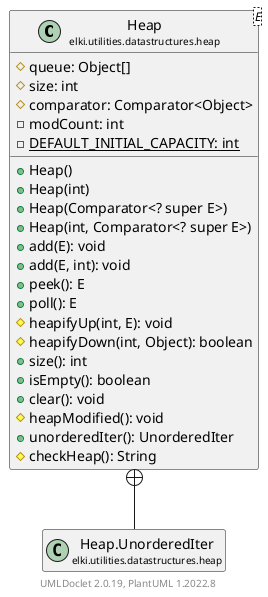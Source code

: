 @startuml
    remove .*\.(Instance|Par|Parameterizer|Factory)$
    set namespaceSeparator none
    hide empty fields
    hide empty methods

    class "<size:14>Heap\n<size:10>elki.utilities.datastructures.heap" as elki.utilities.datastructures.heap.Heap<E> [[Heap.html]] {
        #queue: Object[]
        #size: int
        #comparator: Comparator<Object>
        -modCount: int
        {static} -DEFAULT_INITIAL_CAPACITY: int
        +Heap()
        +Heap(int)
        +Heap(Comparator<? super E>)
        +Heap(int, Comparator<? super E>)
        +add(E): void
        +add(E, int): void
        +peek(): E
        +poll(): E
        #heapifyUp(int, E): void
        #heapifyDown(int, Object): boolean
        +size(): int
        +isEmpty(): boolean
        +clear(): void
        #heapModified(): void
        +unorderedIter(): UnorderedIter
        #checkHeap(): String
    }
    class "<size:14>Heap.UnorderedIter\n<size:10>elki.utilities.datastructures.heap" as elki.utilities.datastructures.heap.Heap.UnorderedIter [[Heap.UnorderedIter.html]]

    elki.utilities.datastructures.heap.Heap +-- elki.utilities.datastructures.heap.Heap.UnorderedIter

    center footer UMLDoclet 2.0.19, PlantUML 1.2022.8
@enduml
